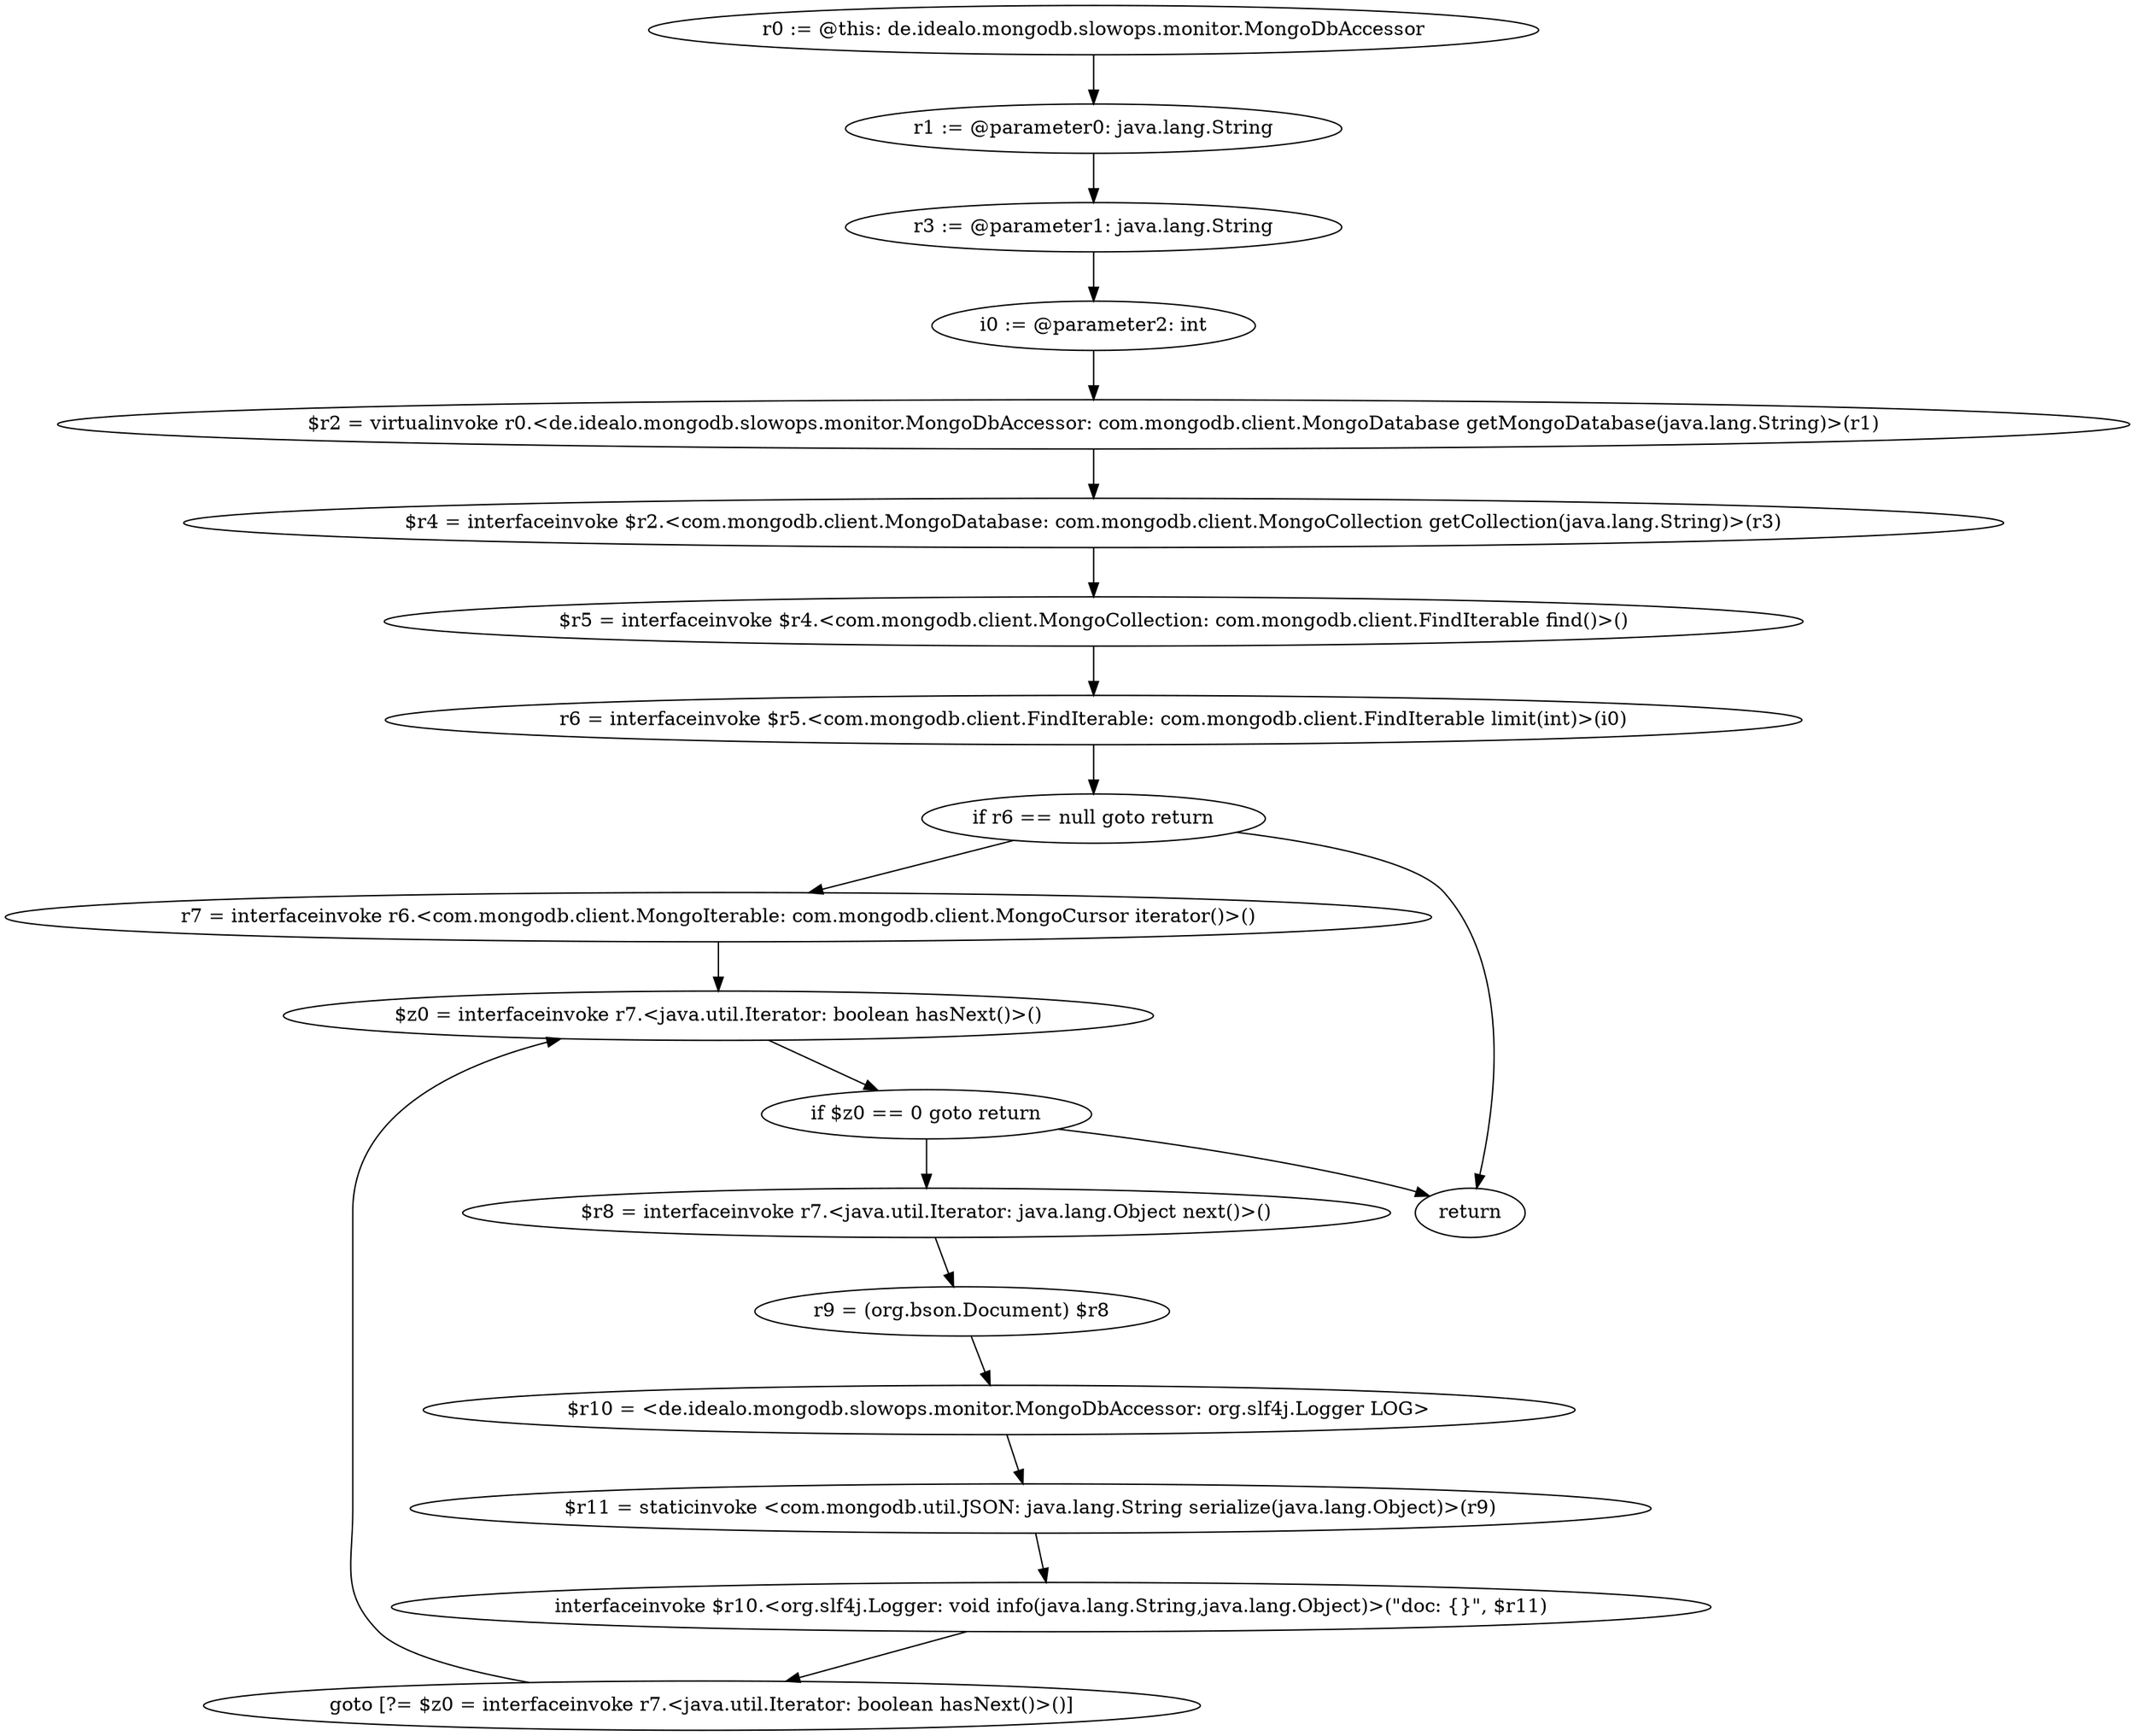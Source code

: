 digraph "unitGraph" {
    "r0 := @this: de.idealo.mongodb.slowops.monitor.MongoDbAccessor"
    "r1 := @parameter0: java.lang.String"
    "r3 := @parameter1: java.lang.String"
    "i0 := @parameter2: int"
    "$r2 = virtualinvoke r0.<de.idealo.mongodb.slowops.monitor.MongoDbAccessor: com.mongodb.client.MongoDatabase getMongoDatabase(java.lang.String)>(r1)"
    "$r4 = interfaceinvoke $r2.<com.mongodb.client.MongoDatabase: com.mongodb.client.MongoCollection getCollection(java.lang.String)>(r3)"
    "$r5 = interfaceinvoke $r4.<com.mongodb.client.MongoCollection: com.mongodb.client.FindIterable find()>()"
    "r6 = interfaceinvoke $r5.<com.mongodb.client.FindIterable: com.mongodb.client.FindIterable limit(int)>(i0)"
    "if r6 == null goto return"
    "r7 = interfaceinvoke r6.<com.mongodb.client.MongoIterable: com.mongodb.client.MongoCursor iterator()>()"
    "$z0 = interfaceinvoke r7.<java.util.Iterator: boolean hasNext()>()"
    "if $z0 == 0 goto return"
    "$r8 = interfaceinvoke r7.<java.util.Iterator: java.lang.Object next()>()"
    "r9 = (org.bson.Document) $r8"
    "$r10 = <de.idealo.mongodb.slowops.monitor.MongoDbAccessor: org.slf4j.Logger LOG>"
    "$r11 = staticinvoke <com.mongodb.util.JSON: java.lang.String serialize(java.lang.Object)>(r9)"
    "interfaceinvoke $r10.<org.slf4j.Logger: void info(java.lang.String,java.lang.Object)>(\"doc: {}\", $r11)"
    "goto [?= $z0 = interfaceinvoke r7.<java.util.Iterator: boolean hasNext()>()]"
    "return"
    "r0 := @this: de.idealo.mongodb.slowops.monitor.MongoDbAccessor"->"r1 := @parameter0: java.lang.String";
    "r1 := @parameter0: java.lang.String"->"r3 := @parameter1: java.lang.String";
    "r3 := @parameter1: java.lang.String"->"i0 := @parameter2: int";
    "i0 := @parameter2: int"->"$r2 = virtualinvoke r0.<de.idealo.mongodb.slowops.monitor.MongoDbAccessor: com.mongodb.client.MongoDatabase getMongoDatabase(java.lang.String)>(r1)";
    "$r2 = virtualinvoke r0.<de.idealo.mongodb.slowops.monitor.MongoDbAccessor: com.mongodb.client.MongoDatabase getMongoDatabase(java.lang.String)>(r1)"->"$r4 = interfaceinvoke $r2.<com.mongodb.client.MongoDatabase: com.mongodb.client.MongoCollection getCollection(java.lang.String)>(r3)";
    "$r4 = interfaceinvoke $r2.<com.mongodb.client.MongoDatabase: com.mongodb.client.MongoCollection getCollection(java.lang.String)>(r3)"->"$r5 = interfaceinvoke $r4.<com.mongodb.client.MongoCollection: com.mongodb.client.FindIterable find()>()";
    "$r5 = interfaceinvoke $r4.<com.mongodb.client.MongoCollection: com.mongodb.client.FindIterable find()>()"->"r6 = interfaceinvoke $r5.<com.mongodb.client.FindIterable: com.mongodb.client.FindIterable limit(int)>(i0)";
    "r6 = interfaceinvoke $r5.<com.mongodb.client.FindIterable: com.mongodb.client.FindIterable limit(int)>(i0)"->"if r6 == null goto return";
    "if r6 == null goto return"->"r7 = interfaceinvoke r6.<com.mongodb.client.MongoIterable: com.mongodb.client.MongoCursor iterator()>()";
    "if r6 == null goto return"->"return";
    "r7 = interfaceinvoke r6.<com.mongodb.client.MongoIterable: com.mongodb.client.MongoCursor iterator()>()"->"$z0 = interfaceinvoke r7.<java.util.Iterator: boolean hasNext()>()";
    "$z0 = interfaceinvoke r7.<java.util.Iterator: boolean hasNext()>()"->"if $z0 == 0 goto return";
    "if $z0 == 0 goto return"->"$r8 = interfaceinvoke r7.<java.util.Iterator: java.lang.Object next()>()";
    "if $z0 == 0 goto return"->"return";
    "$r8 = interfaceinvoke r7.<java.util.Iterator: java.lang.Object next()>()"->"r9 = (org.bson.Document) $r8";
    "r9 = (org.bson.Document) $r8"->"$r10 = <de.idealo.mongodb.slowops.monitor.MongoDbAccessor: org.slf4j.Logger LOG>";
    "$r10 = <de.idealo.mongodb.slowops.monitor.MongoDbAccessor: org.slf4j.Logger LOG>"->"$r11 = staticinvoke <com.mongodb.util.JSON: java.lang.String serialize(java.lang.Object)>(r9)";
    "$r11 = staticinvoke <com.mongodb.util.JSON: java.lang.String serialize(java.lang.Object)>(r9)"->"interfaceinvoke $r10.<org.slf4j.Logger: void info(java.lang.String,java.lang.Object)>(\"doc: {}\", $r11)";
    "interfaceinvoke $r10.<org.slf4j.Logger: void info(java.lang.String,java.lang.Object)>(\"doc: {}\", $r11)"->"goto [?= $z0 = interfaceinvoke r7.<java.util.Iterator: boolean hasNext()>()]";
    "goto [?= $z0 = interfaceinvoke r7.<java.util.Iterator: boolean hasNext()>()]"->"$z0 = interfaceinvoke r7.<java.util.Iterator: boolean hasNext()>()";
}
